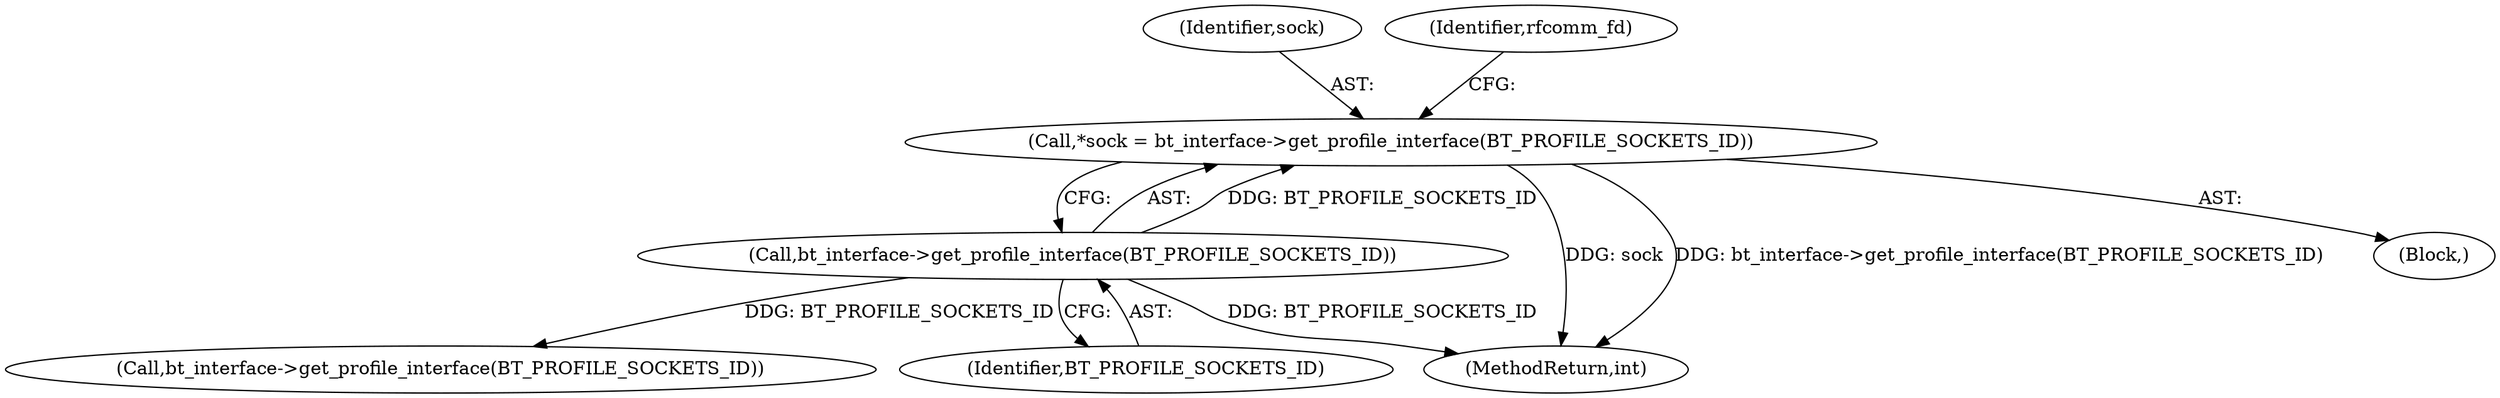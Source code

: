 digraph "0_Android_37c88107679d36c419572732b4af6e18bb2f7dce_6@pointer" {
"1000422" [label="(Call,*sock = bt_interface->get_profile_interface(BT_PROFILE_SOCKETS_ID))"];
"1000424" [label="(Call,bt_interface->get_profile_interface(BT_PROFILE_SOCKETS_ID))"];
"1000423" [label="(Identifier,sock)"];
"1000507" [label="(Call,bt_interface->get_profile_interface(BT_PROFILE_SOCKETS_ID))"];
"1000428" [label="(Identifier,rfcomm_fd)"];
"1000578" [label="(MethodReturn,int)"];
"1000422" [label="(Call,*sock = bt_interface->get_profile_interface(BT_PROFILE_SOCKETS_ID))"];
"1000403" [label="(Block,)"];
"1000424" [label="(Call,bt_interface->get_profile_interface(BT_PROFILE_SOCKETS_ID))"];
"1000425" [label="(Identifier,BT_PROFILE_SOCKETS_ID)"];
"1000422" -> "1000403"  [label="AST: "];
"1000422" -> "1000424"  [label="CFG: "];
"1000423" -> "1000422"  [label="AST: "];
"1000424" -> "1000422"  [label="AST: "];
"1000428" -> "1000422"  [label="CFG: "];
"1000422" -> "1000578"  [label="DDG: sock"];
"1000422" -> "1000578"  [label="DDG: bt_interface->get_profile_interface(BT_PROFILE_SOCKETS_ID)"];
"1000424" -> "1000422"  [label="DDG: BT_PROFILE_SOCKETS_ID"];
"1000424" -> "1000425"  [label="CFG: "];
"1000425" -> "1000424"  [label="AST: "];
"1000424" -> "1000578"  [label="DDG: BT_PROFILE_SOCKETS_ID"];
"1000424" -> "1000507"  [label="DDG: BT_PROFILE_SOCKETS_ID"];
}
